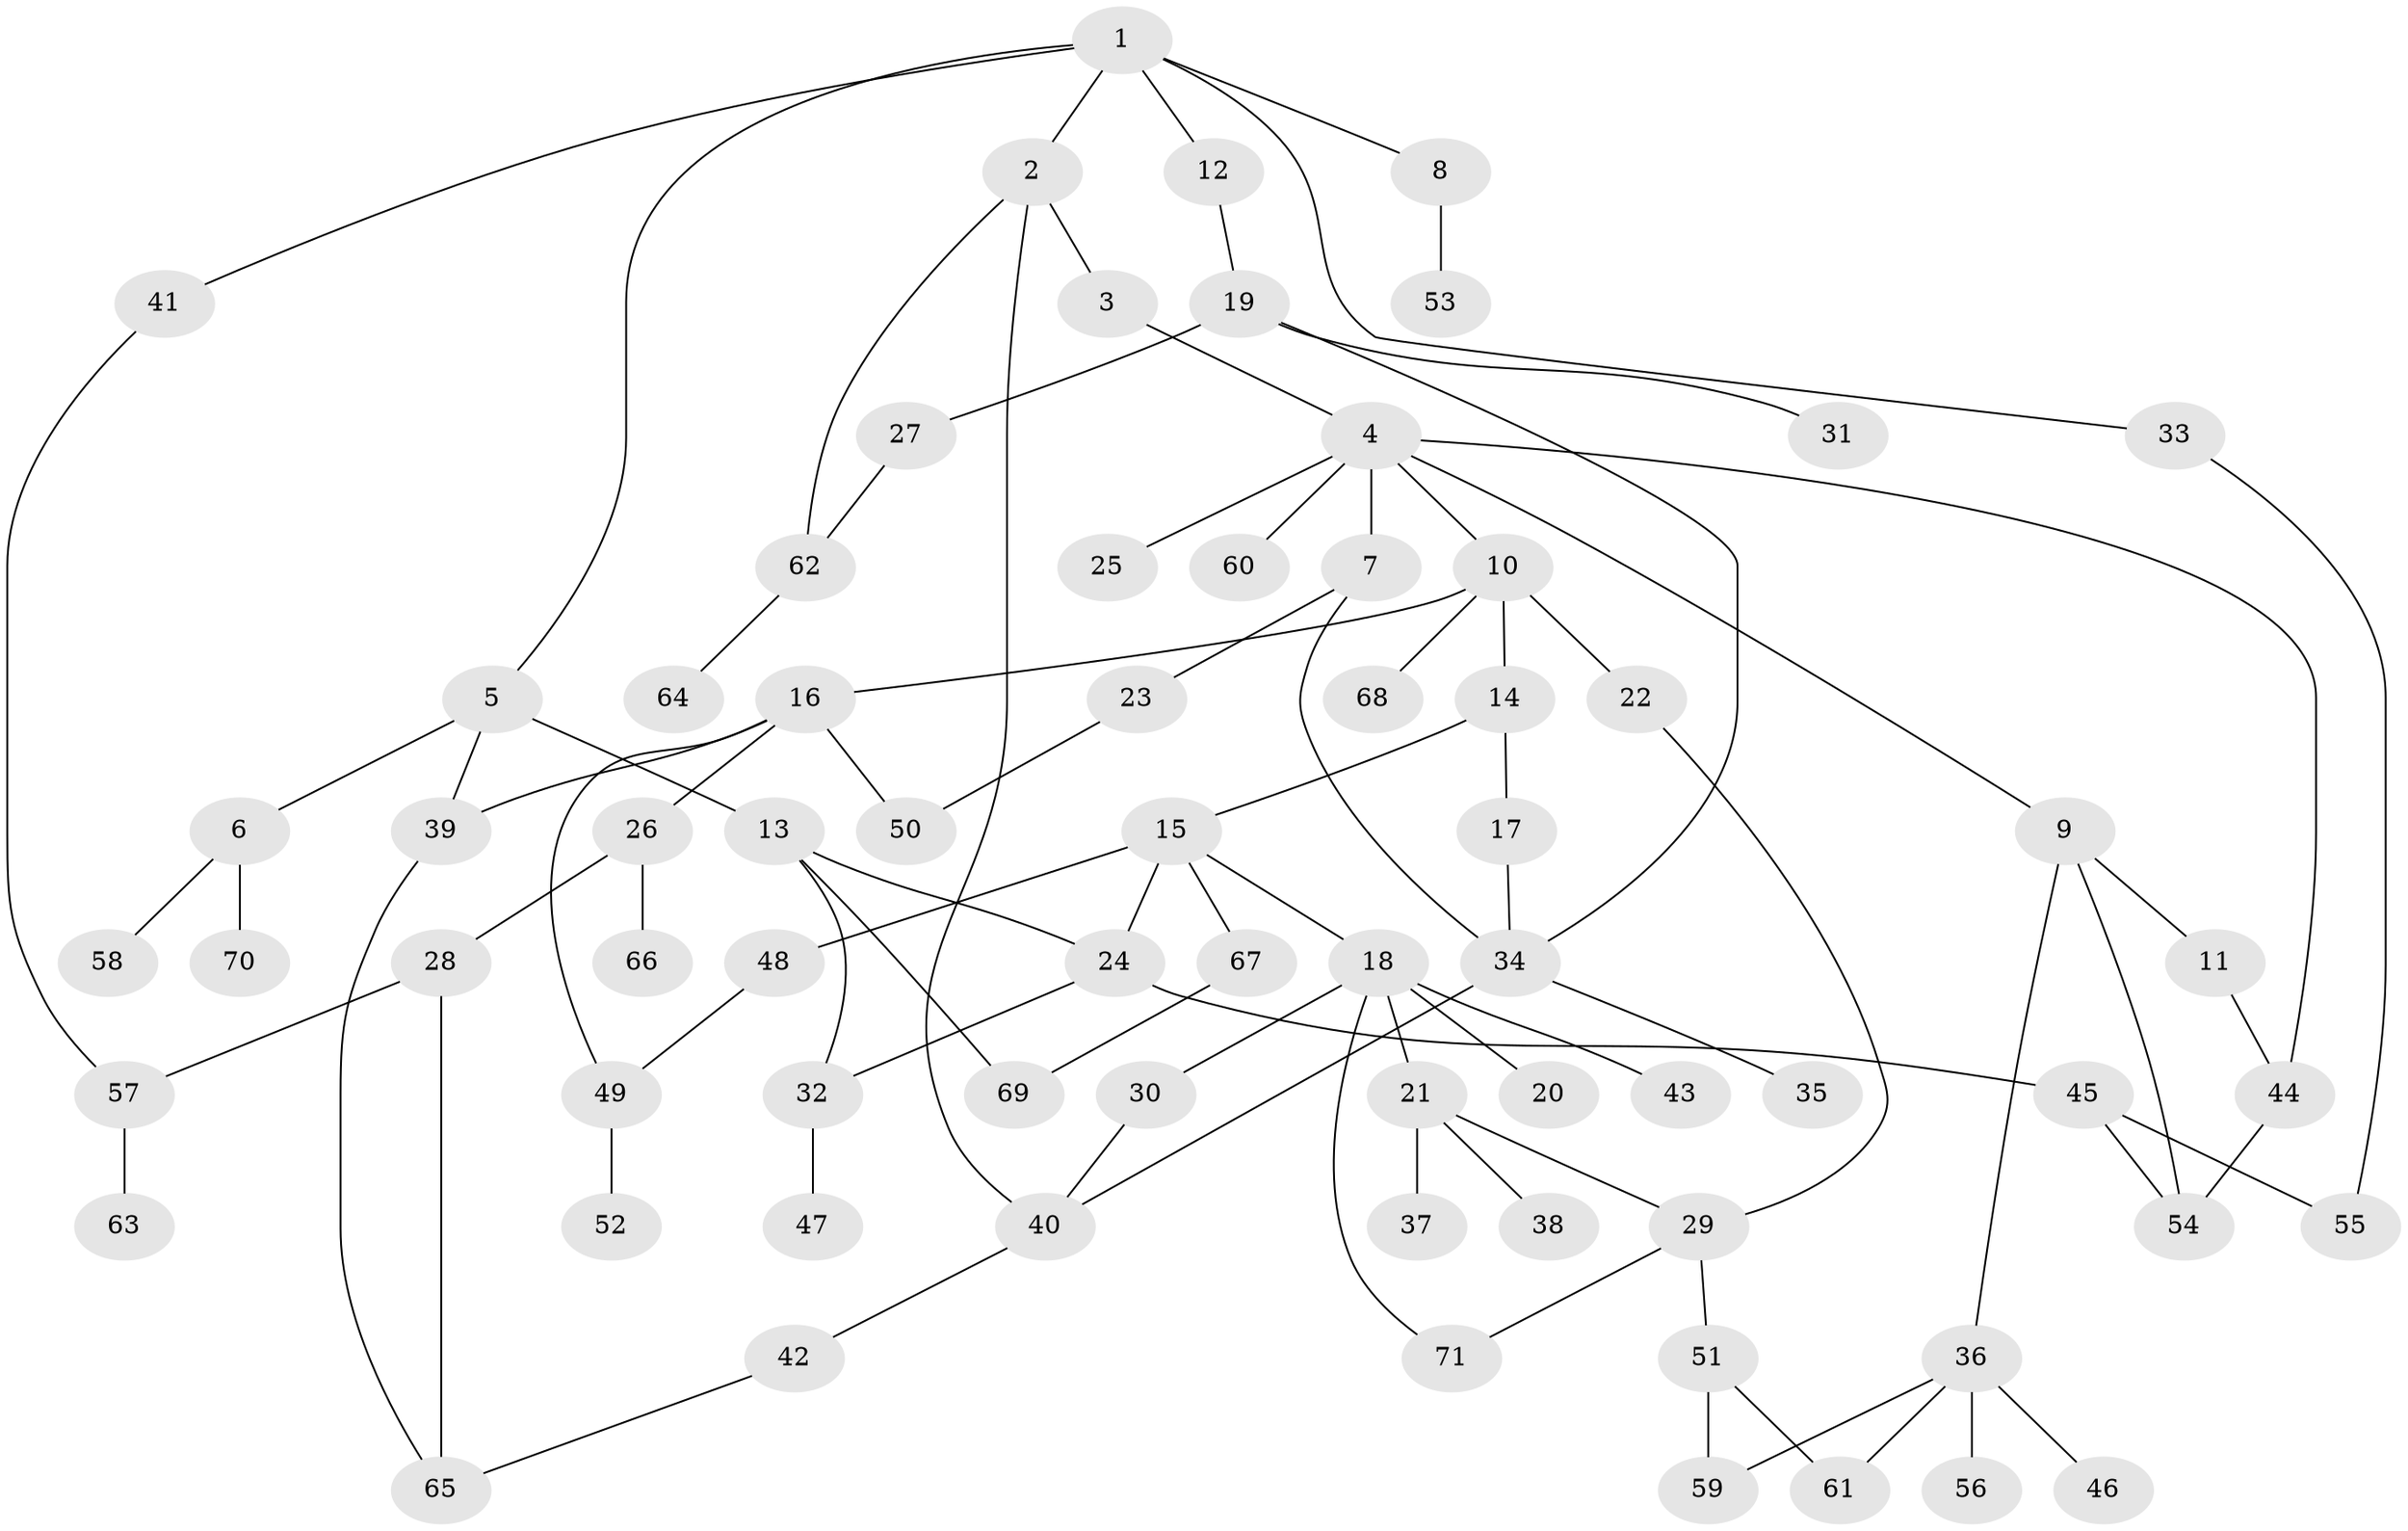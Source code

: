 // coarse degree distribution, {6: 0.0625, 4: 0.125, 5: 0.125, 2: 0.2708333333333333, 3: 0.14583333333333334, 1: 0.2708333333333333}
// Generated by graph-tools (version 1.1) at 2025/23/03/03/25 07:23:35]
// undirected, 71 vertices, 92 edges
graph export_dot {
graph [start="1"]
  node [color=gray90,style=filled];
  1;
  2;
  3;
  4;
  5;
  6;
  7;
  8;
  9;
  10;
  11;
  12;
  13;
  14;
  15;
  16;
  17;
  18;
  19;
  20;
  21;
  22;
  23;
  24;
  25;
  26;
  27;
  28;
  29;
  30;
  31;
  32;
  33;
  34;
  35;
  36;
  37;
  38;
  39;
  40;
  41;
  42;
  43;
  44;
  45;
  46;
  47;
  48;
  49;
  50;
  51;
  52;
  53;
  54;
  55;
  56;
  57;
  58;
  59;
  60;
  61;
  62;
  63;
  64;
  65;
  66;
  67;
  68;
  69;
  70;
  71;
  1 -- 2;
  1 -- 5;
  1 -- 8;
  1 -- 12;
  1 -- 33;
  1 -- 41;
  2 -- 3;
  2 -- 62;
  2 -- 40;
  3 -- 4;
  4 -- 7;
  4 -- 9;
  4 -- 10;
  4 -- 25;
  4 -- 44;
  4 -- 60;
  5 -- 6;
  5 -- 13;
  5 -- 39;
  6 -- 58;
  6 -- 70;
  7 -- 23;
  7 -- 34;
  8 -- 53;
  9 -- 11;
  9 -- 36;
  9 -- 54;
  10 -- 14;
  10 -- 16;
  10 -- 22;
  10 -- 68;
  11 -- 44;
  12 -- 19;
  13 -- 32;
  13 -- 69;
  13 -- 24;
  14 -- 15;
  14 -- 17;
  15 -- 18;
  15 -- 24;
  15 -- 48;
  15 -- 67;
  16 -- 26;
  16 -- 50;
  16 -- 49;
  16 -- 39;
  17 -- 34;
  18 -- 20;
  18 -- 21;
  18 -- 30;
  18 -- 43;
  18 -- 71;
  19 -- 27;
  19 -- 31;
  19 -- 34;
  21 -- 29;
  21 -- 37;
  21 -- 38;
  22 -- 29;
  23 -- 50;
  24 -- 45;
  24 -- 32;
  26 -- 28;
  26 -- 66;
  27 -- 62;
  28 -- 57;
  28 -- 65;
  29 -- 51;
  29 -- 71;
  30 -- 40;
  32 -- 47;
  33 -- 55;
  34 -- 35;
  34 -- 40;
  36 -- 46;
  36 -- 56;
  36 -- 59;
  36 -- 61;
  39 -- 65;
  40 -- 42;
  41 -- 57;
  42 -- 65;
  44 -- 54;
  45 -- 54;
  45 -- 55;
  48 -- 49;
  49 -- 52;
  51 -- 61;
  51 -- 59;
  57 -- 63;
  62 -- 64;
  67 -- 69;
}
